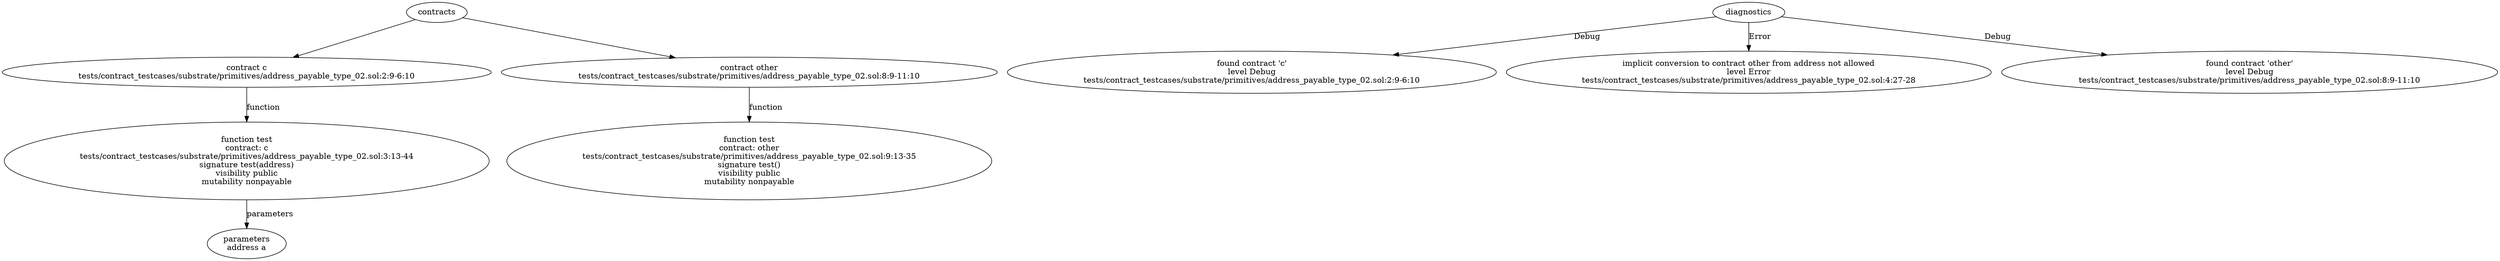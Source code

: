 strict digraph "tests/contract_testcases/substrate/primitives/address_payable_type_02.sol" {
	contract [label="contract c\ntests/contract_testcases/substrate/primitives/address_payable_type_02.sol:2:9-6:10"]
	test [label="function test\ncontract: c\ntests/contract_testcases/substrate/primitives/address_payable_type_02.sol:3:13-44\nsignature test(address)\nvisibility public\nmutability nonpayable"]
	parameters [label="parameters\naddress a"]
	contract_4 [label="contract other\ntests/contract_testcases/substrate/primitives/address_payable_type_02.sol:8:9-11:10"]
	test_5 [label="function test\ncontract: other\ntests/contract_testcases/substrate/primitives/address_payable_type_02.sol:9:13-35\nsignature test()\nvisibility public\nmutability nonpayable"]
	diagnostic [label="found contract 'c'\nlevel Debug\ntests/contract_testcases/substrate/primitives/address_payable_type_02.sol:2:9-6:10"]
	diagnostic_8 [label="implicit conversion to contract other from address not allowed\nlevel Error\ntests/contract_testcases/substrate/primitives/address_payable_type_02.sol:4:27-28"]
	diagnostic_9 [label="found contract 'other'\nlevel Debug\ntests/contract_testcases/substrate/primitives/address_payable_type_02.sol:8:9-11:10"]
	contracts -> contract
	contract -> test [label="function"]
	test -> parameters [label="parameters"]
	contracts -> contract_4
	contract_4 -> test_5 [label="function"]
	diagnostics -> diagnostic [label="Debug"]
	diagnostics -> diagnostic_8 [label="Error"]
	diagnostics -> diagnostic_9 [label="Debug"]
}
